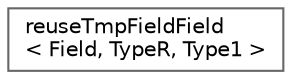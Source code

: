 digraph "Graphical Class Hierarchy"
{
 // LATEX_PDF_SIZE
  bgcolor="transparent";
  edge [fontname=Helvetica,fontsize=10,labelfontname=Helvetica,labelfontsize=10];
  node [fontname=Helvetica,fontsize=10,shape=box,height=0.2,width=0.4];
  rankdir="LR";
  Node0 [id="Node000000",label="reuseTmpFieldField\l\< Field, TypeR, Type1 \>",height=0.2,width=0.4,color="grey40", fillcolor="white", style="filled",URL="$structFoam_1_1reuseTmpFieldField.html",tooltip=" "];
}
